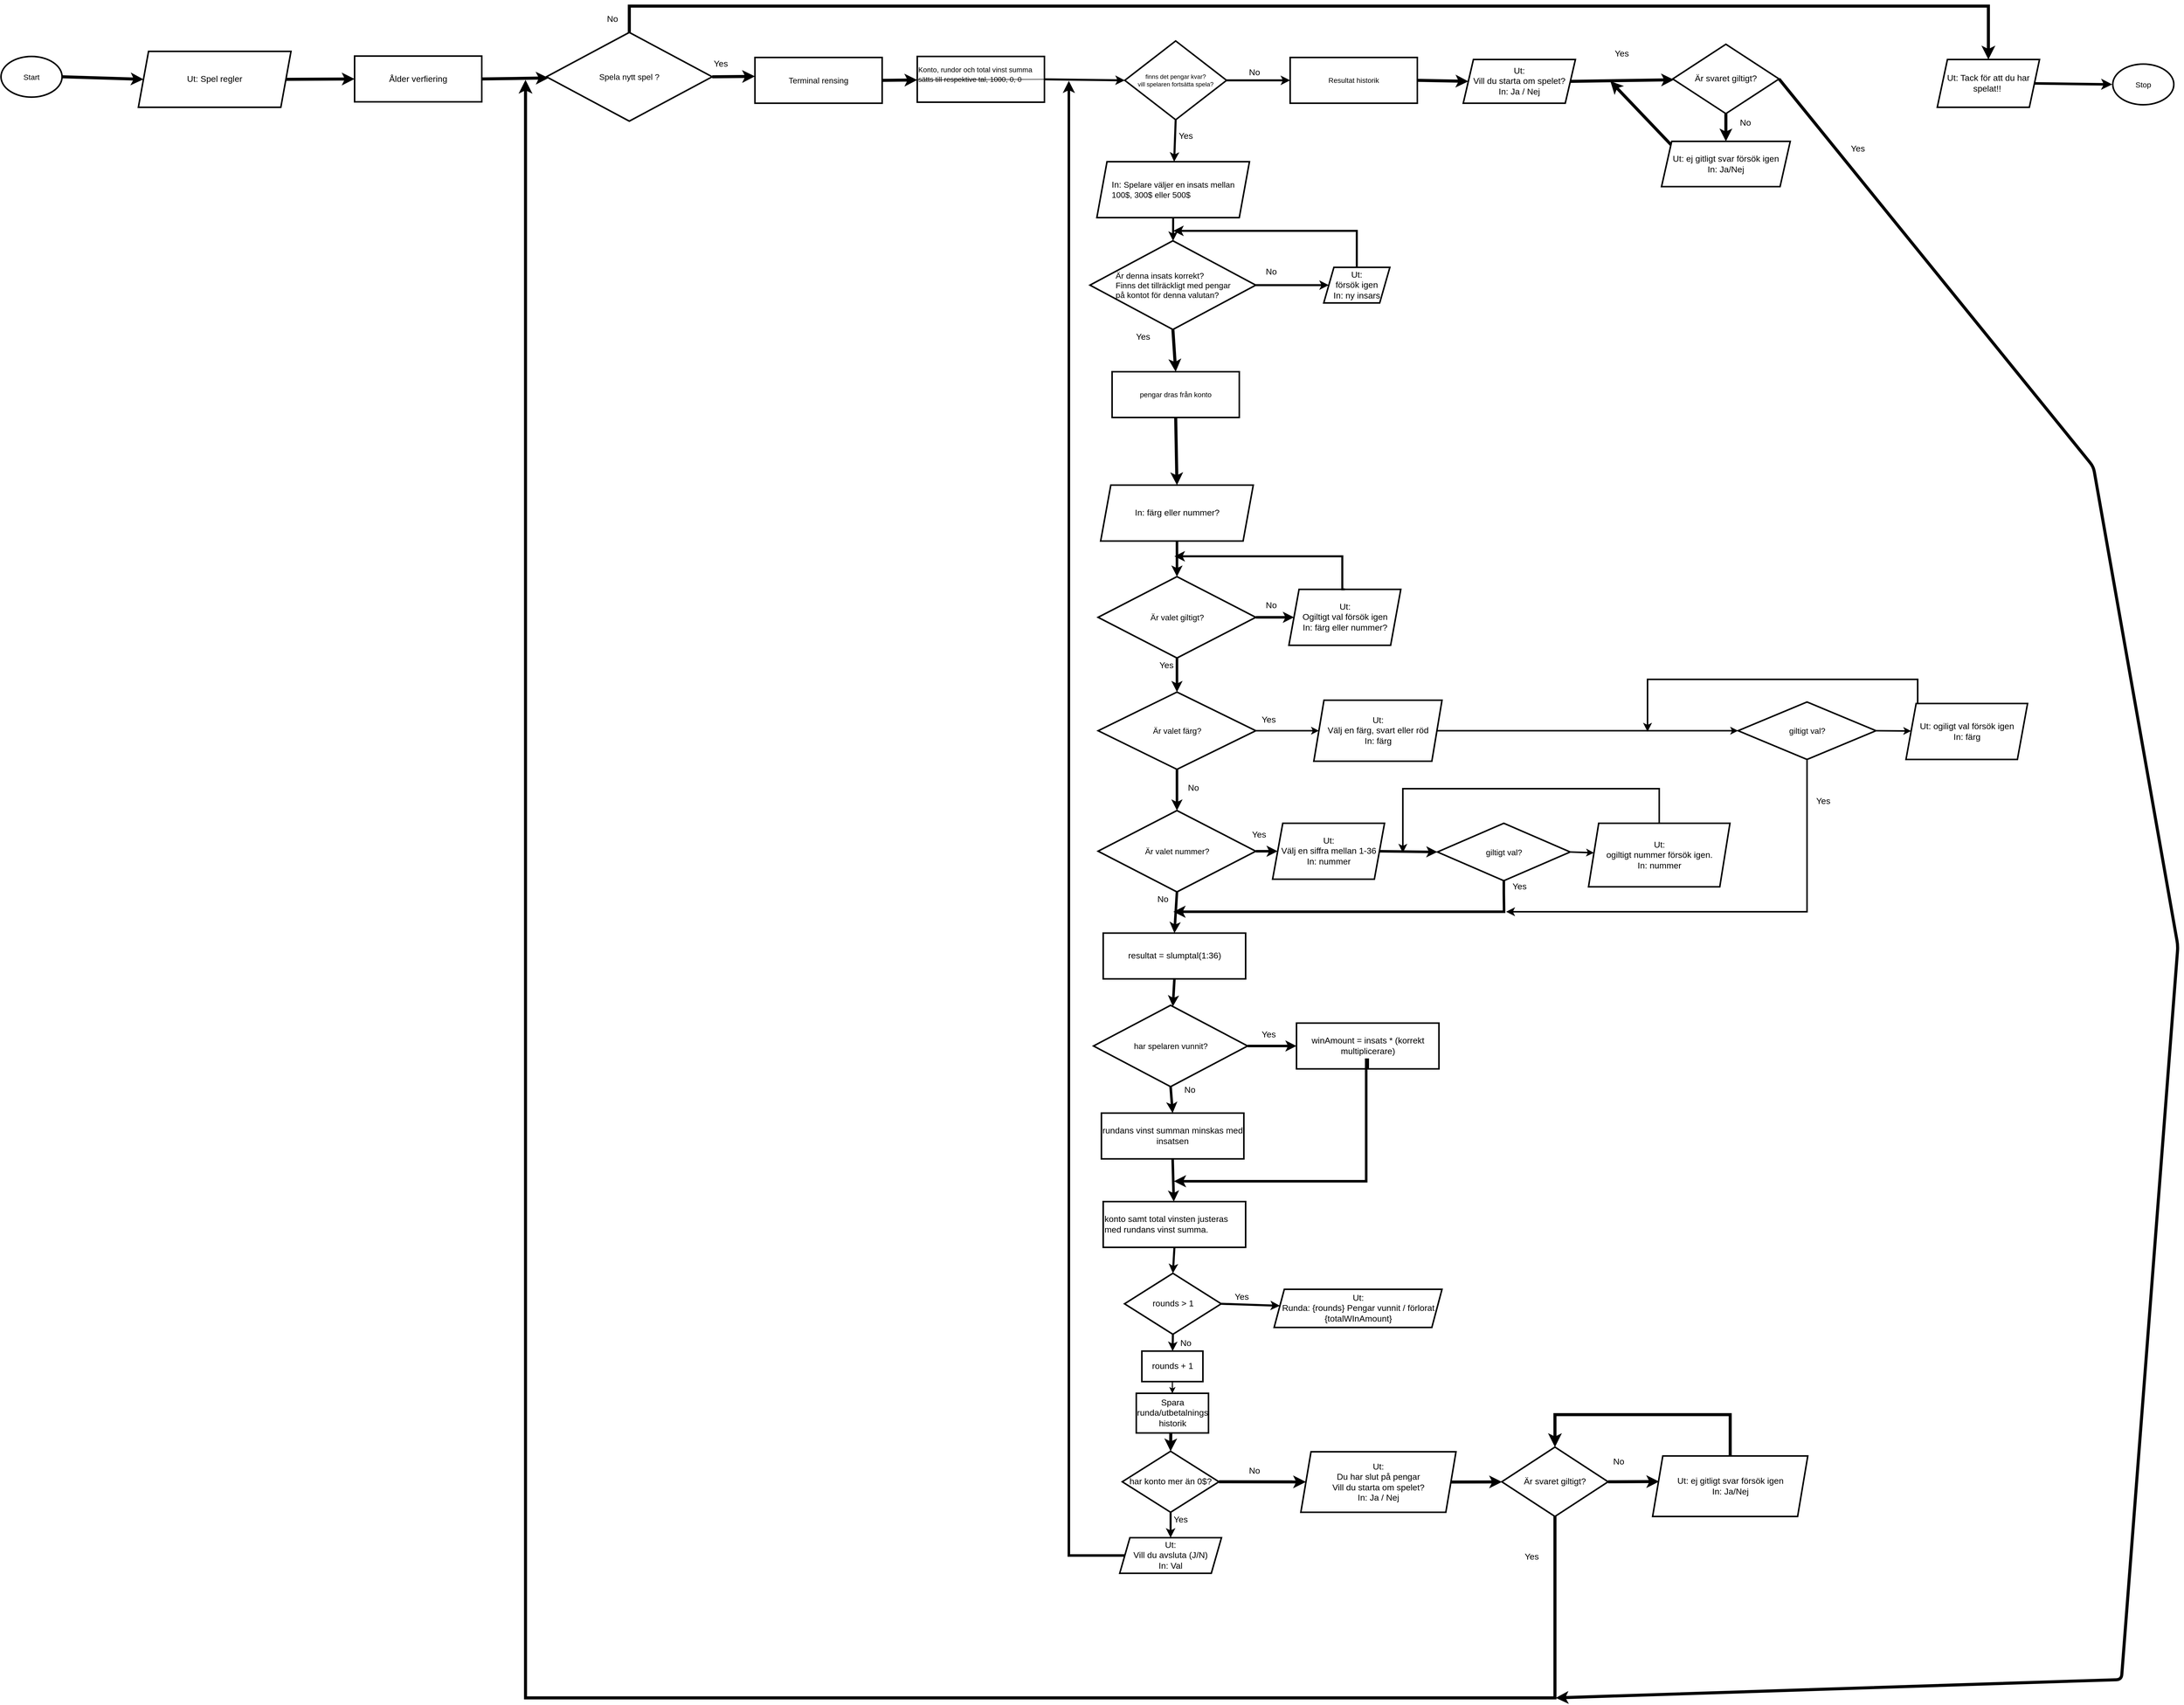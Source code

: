 <mxfile>
    <diagram id="0TJxwQ1qbD_ot1Af2cOu" name="Page-1">
        <mxGraphModel dx="3163" dy="1974" grid="0" gridSize="10" guides="1" tooltips="1" connect="1" arrows="1" fold="1" page="0" pageScale="1" pageWidth="1200" pageHeight="1600" background="#ffffff" math="0" shadow="0">
            <root>
                <mxCell id="0"/>
                <mxCell id="1" parent="0"/>
                <mxCell id="5" style="edgeStyle=none;html=1;exitX=1;exitY=0.5;exitDx=0;exitDy=0;fontFamily=Helvetica;fontSize=15;fontColor=#000000;startArrow=none;shadow=0;" parent="1" source="202" edge="1">
                    <mxGeometry relative="1" as="geometry">
                        <mxPoint x="160" y="80" as="targetPoint"/>
                    </mxGeometry>
                </mxCell>
                <mxCell id="197" style="edgeStyle=none;html=1;exitX=1;exitY=0.5;exitDx=0;exitDy=0;entryX=0;entryY=0.5;entryDx=0;entryDy=0;strokeWidth=6;strokeColor=#000000;" edge="1" parent="1" source="2" target="196">
                    <mxGeometry relative="1" as="geometry"/>
                </mxCell>
                <mxCell id="2" value="&lt;font style=&quot;font-size: 15px;&quot; color=&quot;#000000&quot;&gt;Start&lt;/font&gt;" style="ellipse;whiteSpace=wrap;html=1;strokeColor=#000000;fillColor=#FFFFFF;strokeWidth=3;perimeterSpacing=1;shadow=0;movable=1;resizable=1;rotatable=1;deletable=1;editable=1;connectable=1;" parent="1" vertex="1">
                    <mxGeometry x="-1429" y="33" width="120" height="80" as="geometry"/>
                </mxCell>
                <mxCell id="11" style="edgeStyle=none;html=1;exitX=1;exitY=0.5;exitDx=0;exitDy=0;entryX=0;entryY=0.5;entryDx=0;entryDy=0;strokeColor=#000000;strokeWidth=4;fontFamily=Helvetica;fontSize=12;fontColor=#000000;shadow=0;" parent="1" source="4" target="10" edge="1">
                    <mxGeometry relative="1" as="geometry"/>
                </mxCell>
                <mxCell id="12" style="edgeStyle=none;html=1;exitX=1;exitY=0.5;exitDx=0;exitDy=0;entryX=0;entryY=0.5;entryDx=0;entryDy=0;strokeColor=#000000;strokeWidth=4;fontFamily=Helvetica;fontSize=12;fontColor=#000000;shadow=0;" parent="1" source="10" target="135" edge="1">
                    <mxGeometry relative="1" as="geometry">
                        <mxPoint x="1267" y="83" as="targetPoint"/>
                    </mxGeometry>
                </mxCell>
                <mxCell id="46" style="edgeStyle=none;html=1;exitX=0.5;exitY=1;exitDx=0;exitDy=0;strokeColor=#000000;strokeWidth=4;fontFamily=Helvetica;fontSize=16;fontColor=#000000;shadow=0;" parent="1" source="10" target="42" edge="1">
                    <mxGeometry relative="1" as="geometry"/>
                </mxCell>
                <mxCell id="10" value="finns det pengar kvar?&lt;br&gt;vill spelaren fortsätta spela?" style="rhombus;whiteSpace=wrap;html=1;shadow=0;labelBackgroundColor=none;strokeColor=#000000;strokeWidth=3;fontFamily=Helvetica;fontSize=12;fontColor=#000000;fillColor=#FFFFFF;" parent="1" vertex="1">
                    <mxGeometry x="780" y="2.5" width="200" height="155" as="geometry"/>
                </mxCell>
                <mxCell id="13" value="&lt;font style=&quot;font-size: 17px;&quot;&gt;No&lt;/font&gt;" style="text;html=1;strokeColor=none;fillColor=none;align=center;verticalAlign=middle;whiteSpace=wrap;rounded=0;shadow=0;labelBackgroundColor=none;strokeWidth=3;fontFamily=Helvetica;fontSize=12;fontColor=#000000;" parent="1" vertex="1">
                    <mxGeometry x="1005" y="50" width="60" height="30" as="geometry"/>
                </mxCell>
                <mxCell id="19" value="Ut:&lt;br&gt;Vill du avsluta (J/N)&lt;br&gt;In: Val" style="shape=parallelogram;perimeter=parallelogramPerimeter;whiteSpace=wrap;html=1;fixedSize=1;shadow=0;labelBackgroundColor=none;strokeColor=#000000;strokeWidth=3;fontFamily=Helvetica;fontSize=17;fontColor=#000000;fillColor=#FFFFFF;" parent="1" vertex="1">
                    <mxGeometry x="770" y="2946" width="200" height="70" as="geometry"/>
                </mxCell>
                <mxCell id="22" style="edgeStyle=none;html=1;exitX=0.5;exitY=1;exitDx=0;exitDy=0;strokeColor=#000000;strokeWidth=4;fontFamily=Helvetica;fontSize=17;fontColor=#000000;shadow=0;" parent="1" source="21" target="19" edge="1">
                    <mxGeometry relative="1" as="geometry"/>
                </mxCell>
                <mxCell id="150" style="edgeStyle=none;html=1;exitX=1;exitY=0.5;exitDx=0;exitDy=0;strokeColor=#000000;strokeWidth=6;" parent="1" source="21" target="23" edge="1">
                    <mxGeometry relative="1" as="geometry"/>
                </mxCell>
                <mxCell id="21" value="har konto mer än 0$?" style="rhombus;whiteSpace=wrap;html=1;shadow=0;labelBackgroundColor=none;strokeColor=#000000;strokeWidth=3;fontFamily=Helvetica;fontSize=17;fontColor=#000000;fillColor=#FFFFFF;" parent="1" vertex="1">
                    <mxGeometry x="775" y="2776" width="190" height="120" as="geometry"/>
                </mxCell>
                <mxCell id="154" style="edgeStyle=none;html=1;exitX=1;exitY=0.5;exitDx=0;exitDy=0;strokeColor=#000000;strokeWidth=6;" parent="1" source="23" target="151" edge="1">
                    <mxGeometry relative="1" as="geometry"/>
                </mxCell>
                <mxCell id="23" value="Ut:&lt;br&gt;Du har slut på pengar&lt;br&gt;Vill du starta om spelet?&lt;br&gt;In: Ja / Nej" style="shape=parallelogram;perimeter=parallelogramPerimeter;whiteSpace=wrap;html=1;fixedSize=1;shadow=0;labelBackgroundColor=none;strokeColor=#000000;strokeWidth=3;fontFamily=Helvetica;fontSize=17;fontColor=#000000;fillColor=#FFFFFF;" parent="1" vertex="1">
                    <mxGeometry x="1126" y="2777" width="305" height="119" as="geometry"/>
                </mxCell>
                <mxCell id="26" value="&lt;span style=&quot;font-size: 17px;&quot;&gt;Yes&lt;/span&gt;" style="text;html=1;strokeColor=none;fillColor=none;align=center;verticalAlign=middle;whiteSpace=wrap;rounded=0;shadow=0;labelBackgroundColor=none;strokeWidth=3;fontFamily=Helvetica;fontSize=12;fontColor=#000000;" parent="1" vertex="1">
                    <mxGeometry x="860" y="2896" width="60" height="30" as="geometry"/>
                </mxCell>
                <mxCell id="33" style="edgeStyle=none;html=1;exitX=1;exitY=0.5;exitDx=0;exitDy=0;strokeColor=#000000;strokeWidth=4;fontFamily=Helvetica;fontSize=17;fontColor=#000000;shadow=0;" parent="1" source="28" target="32" edge="1">
                    <mxGeometry relative="1" as="geometry"/>
                </mxCell>
                <mxCell id="37" style="edgeStyle=none;html=1;exitX=0.5;exitY=1;exitDx=0;exitDy=0;strokeColor=#000000;strokeWidth=4;fontFamily=Helvetica;fontSize=17;fontColor=#000000;shadow=0;" parent="1" source="28" target="36" edge="1">
                    <mxGeometry relative="1" as="geometry"/>
                </mxCell>
                <mxCell id="28" value="rounds &amp;gt; 1" style="rhombus;whiteSpace=wrap;html=1;shadow=0;labelBackgroundColor=none;strokeColor=#000000;strokeWidth=3;fontFamily=Helvetica;fontSize=17;fontColor=#000000;fillColor=#FFFFFF;" parent="1" vertex="1">
                    <mxGeometry x="779.5" y="2426" width="190" height="120" as="geometry"/>
                </mxCell>
                <mxCell id="31" value="&lt;span style=&quot;font-size: 17px;&quot;&gt;No&lt;/span&gt;" style="text;html=1;strokeColor=none;fillColor=none;align=center;verticalAlign=middle;whiteSpace=wrap;rounded=0;shadow=0;labelBackgroundColor=none;strokeWidth=3;fontFamily=Helvetica;fontSize=12;fontColor=#000000;" parent="1" vertex="1">
                    <mxGeometry x="870" y="2549" width="60" height="30" as="geometry"/>
                </mxCell>
                <mxCell id="32" value="Ut:&lt;br&gt;Runda: {rounds} Pengar vunnit / förlorat {totalWInAmount}" style="shape=parallelogram;perimeter=parallelogramPerimeter;whiteSpace=wrap;html=1;fixedSize=1;shadow=0;labelBackgroundColor=none;strokeColor=#000000;strokeWidth=3;fontFamily=Helvetica;fontSize=17;fontColor=#000000;fillColor=#FFFFFF;" parent="1" vertex="1">
                    <mxGeometry x="1073.5" y="2457.5" width="330" height="75" as="geometry"/>
                </mxCell>
                <mxCell id="34" value="&lt;span style=&quot;font-size: 17px;&quot;&gt;Yes&lt;/span&gt;" style="text;html=1;strokeColor=none;fillColor=none;align=center;verticalAlign=middle;whiteSpace=wrap;rounded=0;shadow=0;labelBackgroundColor=none;strokeWidth=3;fontFamily=Helvetica;fontSize=12;fontColor=#000000;" parent="1" vertex="1">
                    <mxGeometry x="980" y="2457.5" width="60" height="30" as="geometry"/>
                </mxCell>
                <mxCell id="183" style="edgeStyle=none;html=1;exitX=0.5;exitY=1;exitDx=0;exitDy=0;entryX=0.5;entryY=0;entryDx=0;entryDy=0;strokeColor=#000000;" parent="1" source="36" target="180" edge="1">
                    <mxGeometry relative="1" as="geometry"/>
                </mxCell>
                <mxCell id="185" value="" style="edgeStyle=none;html=1;strokeColor=#000000;strokeWidth=2;" parent="1" source="36" target="180" edge="1">
                    <mxGeometry relative="1" as="geometry"/>
                </mxCell>
                <mxCell id="36" value="rounds + 1" style="rounded=0;whiteSpace=wrap;html=1;shadow=0;labelBackgroundColor=none;strokeColor=#000000;strokeWidth=3;fontFamily=Helvetica;fontSize=17;fontColor=#000000;fillColor=#FFFFFF;" parent="1" vertex="1">
                    <mxGeometry x="813.5" y="2579" width="120" height="60" as="geometry"/>
                </mxCell>
                <mxCell id="40" style="edgeStyle=none;html=1;exitX=0.5;exitY=1;exitDx=0;exitDy=0;entryX=0.5;entryY=0;entryDx=0;entryDy=0;strokeColor=#000000;strokeWidth=4;fontFamily=Helvetica;fontSize=17;fontColor=#000000;shadow=0;" parent="1" source="39" target="28" edge="1">
                    <mxGeometry relative="1" as="geometry"/>
                </mxCell>
                <mxCell id="39" value="konto samt total vinsten justeras med rundans vinst summa." style="rounded=0;whiteSpace=wrap;html=1;shadow=0;labelBackgroundColor=none;strokeColor=#000000;strokeWidth=3;fontFamily=Helvetica;fontSize=17;fontColor=#000000;fillColor=#FFFFFF;align=left;" parent="1" vertex="1">
                    <mxGeometry x="737.5" y="2285" width="280" height="90" as="geometry"/>
                </mxCell>
                <mxCell id="44" style="edgeStyle=none;html=1;exitX=0.5;exitY=1;exitDx=0;exitDy=0;strokeColor=#000000;strokeWidth=4;fontFamily=Helvetica;fontSize=16;fontColor=#000000;shadow=0;" parent="1" source="42" target="43" edge="1">
                    <mxGeometry relative="1" as="geometry"/>
                </mxCell>
                <mxCell id="42" value="In:&amp;nbsp;&lt;span style=&quot;font-size: 16px; text-align: justify; background-color: initial;&quot;&gt;Spelare väljer en insats mellan&lt;/span&gt;&lt;div style=&quot;text-align: justify; line-height: 19px; font-size: 16px;&quot;&gt;100$, 300$ eller 500$&lt;/div&gt;" style="shape=parallelogram;perimeter=parallelogramPerimeter;whiteSpace=wrap;html=1;fixedSize=1;shadow=0;labelBackgroundColor=none;strokeColor=#000000;strokeWidth=3;fontFamily=Helvetica;fontSize=17;fontColor=#000000;fillColor=#FFFFFF;" parent="1" vertex="1">
                    <mxGeometry x="725" y="240" width="300" height="110" as="geometry"/>
                </mxCell>
                <mxCell id="48" style="edgeStyle=none;html=1;exitX=1;exitY=0.5;exitDx=0;exitDy=0;strokeColor=#000000;strokeWidth=4;fontFamily=Helvetica;fontSize=16;fontColor=#000000;shadow=0;" parent="1" source="43" target="49" edge="1">
                    <mxGeometry relative="1" as="geometry">
                        <mxPoint x="1145" y="487.5" as="targetPoint"/>
                    </mxGeometry>
                </mxCell>
                <mxCell id="144" style="edgeStyle=none;html=1;exitX=0.5;exitY=1;exitDx=0;exitDy=0;entryX=0.5;entryY=0;entryDx=0;entryDy=0;strokeColor=#000000;strokeWidth=6;" parent="1" source="43" target="142" edge="1">
                    <mxGeometry relative="1" as="geometry"/>
                </mxCell>
                <mxCell id="43" value="&lt;div style=&quot;text-align: justify; line-height: 19px; font-size: 16px;&quot;&gt;&lt;span style=&quot;background-color: initial;&quot;&gt;Är denna insats korrekt?&lt;/span&gt;&lt;br&gt;&lt;/div&gt;&lt;div style=&quot;text-align: justify; line-height: 19px; font-size: 16px;&quot;&gt;&lt;span style=&quot;background-color: initial;&quot;&gt;Finns det tillräckligt med pengar&lt;br&gt;på kontot för denna valutan?&lt;/span&gt;&lt;/div&gt;" style="rhombus;whiteSpace=wrap;html=1;shadow=0;labelBackgroundColor=none;strokeColor=#000000;strokeWidth=3;fontFamily=Helvetica;fontSize=17;fontColor=#000000;fillColor=#FFFFFF;align=center;" parent="1" vertex="1">
                    <mxGeometry x="711.5" y="395.5" width="326" height="174.5" as="geometry"/>
                </mxCell>
                <mxCell id="49" value="Ut:&lt;br&gt;försök igen&lt;br&gt;In: ny insars" style="shape=parallelogram;perimeter=parallelogramPerimeter;whiteSpace=wrap;html=1;fixedSize=1;shadow=0;labelBackgroundColor=none;strokeColor=#000000;strokeWidth=3;fontFamily=Helvetica;fontSize=17;fontColor=#000000;fillColor=#FFFFFF;" parent="1" vertex="1">
                    <mxGeometry x="1171" y="447.75" width="130" height="70" as="geometry"/>
                </mxCell>
                <mxCell id="54" value="" style="edgeStyle=elbowEdgeStyle;elbow=horizontal;endArrow=classic;html=1;curved=0;rounded=0;endSize=8;startSize=8;strokeColor=#000000;strokeWidth=4;fontFamily=Helvetica;fontSize=16;fontColor=#000000;exitX=0.5;exitY=0;exitDx=0;exitDy=0;shadow=0;" parent="1" source="49" edge="1">
                    <mxGeometry width="50" height="50" relative="1" as="geometry">
                        <mxPoint x="1475" y="457.5" as="sourcePoint"/>
                        <mxPoint x="875" y="376" as="targetPoint"/>
                        <Array as="points">
                            <mxPoint x="1236" y="402"/>
                        </Array>
                    </mxGeometry>
                </mxCell>
                <mxCell id="64" style="edgeStyle=none;html=1;exitX=1;exitY=0.5;exitDx=0;exitDy=0;strokeColor=#000000;strokeWidth=5;shadow=0;" parent="1" source="59" target="63" edge="1">
                    <mxGeometry relative="1" as="geometry"/>
                </mxCell>
                <mxCell id="73" style="edgeStyle=none;html=1;exitX=0.5;exitY=1;exitDx=0;exitDy=0;entryX=0.5;entryY=0;entryDx=0;entryDy=0;strokeColor=#000000;strokeWidth=5;shadow=0;" parent="1" source="59" target="76" edge="1">
                    <mxGeometry relative="1" as="geometry">
                        <mxPoint x="880.5" y="1289" as="targetPoint"/>
                    </mxGeometry>
                </mxCell>
                <mxCell id="59" value="&lt;div style=&quot;text-align: justify; line-height: 19px; font-size: 16px;&quot;&gt;Är valet giltigt?&lt;/div&gt;" style="rhombus;whiteSpace=wrap;html=1;shadow=0;labelBackgroundColor=none;strokeColor=#000000;strokeWidth=3;fontFamily=Helvetica;fontSize=17;fontColor=#000000;fillColor=#FFFFFF;align=center;" parent="1" vertex="1">
                    <mxGeometry x="727.5" y="1056" width="310" height="160" as="geometry"/>
                </mxCell>
                <mxCell id="61" style="edgeStyle=none;html=1;exitX=0.5;exitY=1;exitDx=0;exitDy=0;strokeColor=#000000;strokeWidth=5;shadow=0;" parent="1" source="60" target="59" edge="1">
                    <mxGeometry relative="1" as="geometry"/>
                </mxCell>
                <mxCell id="60" value="In: färg eller nummer?" style="shape=parallelogram;perimeter=parallelogramPerimeter;whiteSpace=wrap;html=1;fixedSize=1;shadow=0;labelBackgroundColor=none;strokeColor=#000000;strokeWidth=3;fontFamily=Helvetica;fontSize=17;fontColor=#000000;fillColor=#FFFFFF;" parent="1" vertex="1">
                    <mxGeometry x="732.5" y="876" width="300" height="110" as="geometry"/>
                </mxCell>
                <mxCell id="63" value="Ut:&lt;br&gt;Ogiltigt val försök igen&lt;br&gt;In: färg eller nummer?" style="shape=parallelogram;perimeter=parallelogramPerimeter;whiteSpace=wrap;html=1;fixedSize=1;shadow=0;labelBackgroundColor=none;strokeColor=#000000;strokeWidth=3;fontFamily=Helvetica;fontSize=17;fontColor=#000000;fillColor=#FFFFFF;" parent="1" vertex="1">
                    <mxGeometry x="1102.5" y="1081" width="220" height="110" as="geometry"/>
                </mxCell>
                <mxCell id="65" value="" style="edgeStyle=elbowEdgeStyle;elbow=horizontal;endArrow=classic;html=1;curved=0;rounded=0;endSize=8;startSize=8;strokeColor=#000000;strokeWidth=4;fontFamily=Helvetica;fontSize=16;fontColor=#000000;exitX=0.5;exitY=0;exitDx=0;exitDy=0;shadow=0;" parent="1" source="63" edge="1">
                    <mxGeometry width="50" height="50" relative="1" as="geometry">
                        <mxPoint x="1352.5" y="1063.5" as="sourcePoint"/>
                        <mxPoint x="877.5" y="1016" as="targetPoint"/>
                        <Array as="points">
                            <mxPoint x="1207.5" y="1033.5"/>
                        </Array>
                    </mxGeometry>
                </mxCell>
                <mxCell id="67" value="" style="edgeStyle=segmentEdgeStyle;endArrow=classic;html=1;curved=0;rounded=0;endSize=8;startSize=8;strokeColor=#000000;strokeWidth=5;exitX=0;exitY=0.5;exitDx=0;exitDy=0;shadow=0;" parent="1" source="19" edge="1">
                    <mxGeometry width="50" height="50" relative="1" as="geometry">
                        <mxPoint x="580" y="1400" as="sourcePoint"/>
                        <mxPoint x="670" y="81" as="targetPoint"/>
                    </mxGeometry>
                </mxCell>
                <mxCell id="4" value="&lt;div style=&quot;font-size: 14px; line-height: 19px;&quot;&gt;&lt;div style=&quot;&quot;&gt;&lt;div&gt;&lt;span style=&quot;background-color: initial;&quot;&gt;Konto, rundor och total vinst summa sätts till respektive tal, 1000, 0, 0&amp;nbsp;&lt;/span&gt;&lt;br&gt;&lt;/div&gt;&lt;div&gt;&lt;br&gt;&lt;/div&gt;&lt;/div&gt;&lt;/div&gt;" style="rounded=0;whiteSpace=wrap;html=1;shadow=0;labelBackgroundColor=none;strokeColor=#000000;strokeWidth=3;fontSize=15;fontColor=#000000;fillColor=#FFFFFF;align=left;movable=1;resizable=1;rotatable=1;deletable=1;editable=1;connectable=1;" parent="1" vertex="1">
                    <mxGeometry x="372" y="33" width="250" height="90" as="geometry"/>
                </mxCell>
                <mxCell id="85" style="edgeStyle=none;html=1;exitX=0.5;exitY=1;exitDx=0;exitDy=0;strokeColor=#000000;strokeWidth=5;shadow=0;" parent="1" source="76" target="77" edge="1">
                    <mxGeometry relative="1" as="geometry"/>
                </mxCell>
                <mxCell id="114" style="edgeStyle=none;html=1;exitX=1;exitY=0.5;exitDx=0;exitDy=0;entryX=0;entryY=0.5;entryDx=0;entryDy=0;strokeColor=#000000;strokeWidth=3;fontSize=9;shadow=0;" parent="1" source="76" target="112" edge="1">
                    <mxGeometry relative="1" as="geometry"/>
                </mxCell>
                <mxCell id="76" value="&lt;div style=&quot;text-align: justify; line-height: 19px; font-size: 16px;&quot;&gt;Är valet färg?&lt;/div&gt;" style="rhombus;whiteSpace=wrap;html=1;shadow=0;labelBackgroundColor=none;strokeColor=#000000;strokeWidth=3;fontFamily=Helvetica;fontSize=17;fontColor=#000000;fillColor=#FFFFFF;align=center;" parent="1" vertex="1">
                    <mxGeometry x="727.5" y="1283" width="310" height="152" as="geometry"/>
                </mxCell>
                <mxCell id="86" style="edgeStyle=none;html=1;exitX=0.5;exitY=1;exitDx=0;exitDy=0;entryX=0.5;entryY=0;entryDx=0;entryDy=0;strokeColor=#000000;strokeWidth=5;shadow=0;" parent="1" source="77" target="81" edge="1">
                    <mxGeometry relative="1" as="geometry"/>
                </mxCell>
                <mxCell id="99" style="edgeStyle=none;html=1;exitX=1;exitY=0.5;exitDx=0;exitDy=0;entryX=0;entryY=0.5;entryDx=0;entryDy=0;strokeColor=#000000;strokeWidth=5;shadow=0;" parent="1" source="77" target="79" edge="1">
                    <mxGeometry relative="1" as="geometry"/>
                </mxCell>
                <mxCell id="77" value="&lt;div style=&quot;text-align: justify; line-height: 19px; font-size: 16px;&quot;&gt;Är valet nummer?&lt;/div&gt;" style="rhombus;whiteSpace=wrap;html=1;shadow=0;labelBackgroundColor=none;strokeColor=#000000;strokeWidth=3;fontFamily=Helvetica;fontSize=17;fontColor=#000000;fillColor=#FFFFFF;align=center;" parent="1" vertex="1">
                    <mxGeometry x="727.5" y="1516" width="310" height="160" as="geometry"/>
                </mxCell>
                <mxCell id="78" value="Ut: ogiligt val försök igen&lt;br&gt;In: färg" style="shape=parallelogram;perimeter=parallelogramPerimeter;whiteSpace=wrap;html=1;fixedSize=1;shadow=0;labelBackgroundColor=none;strokeColor=#000000;strokeWidth=3;fontFamily=Helvetica;fontSize=17;fontColor=#000000;fillColor=#FFFFFF;" parent="1" vertex="1">
                    <mxGeometry x="2315.5" y="1305.5" width="239" height="110" as="geometry"/>
                </mxCell>
                <mxCell id="103" style="edgeStyle=none;html=1;exitX=1;exitY=0.5;exitDx=0;exitDy=0;entryX=0;entryY=0.5;entryDx=0;entryDy=0;strokeColor=#000000;strokeWidth=5;shadow=0;" parent="1" source="79" target="100" edge="1">
                    <mxGeometry relative="1" as="geometry"/>
                </mxCell>
                <mxCell id="79" value="Ut:&lt;br&gt;Välj en siffra mellan 1-36&lt;br&gt;In: nummer" style="shape=parallelogram;perimeter=parallelogramPerimeter;whiteSpace=wrap;html=1;fixedSize=1;shadow=0;labelBackgroundColor=none;strokeColor=#000000;strokeWidth=3;fontFamily=Helvetica;fontSize=17;fontColor=#000000;fillColor=#FFFFFF;" parent="1" vertex="1">
                    <mxGeometry x="1070.5" y="1541" width="220" height="110" as="geometry"/>
                </mxCell>
                <mxCell id="91" style="edgeStyle=none;html=1;exitX=0.5;exitY=1;exitDx=0;exitDy=0;entryX=0.5;entryY=0;entryDx=0;entryDy=0;strokeColor=#000000;strokeWidth=5;shadow=0;" parent="1" source="80" target="88" edge="1">
                    <mxGeometry relative="1" as="geometry"/>
                </mxCell>
                <mxCell id="95" style="edgeStyle=none;html=1;exitX=1;exitY=0.5;exitDx=0;exitDy=0;entryX=0;entryY=0.5;entryDx=0;entryDy=0;strokeColor=#000000;strokeWidth=5;shadow=0;" parent="1" source="80" target="83" edge="1">
                    <mxGeometry relative="1" as="geometry"/>
                </mxCell>
                <mxCell id="80" value="&lt;div style=&quot;text-align: justify; line-height: 19px; font-size: 16px;&quot;&gt;har spelaren vunnit?&lt;/div&gt;" style="rhombus;whiteSpace=wrap;html=1;shadow=0;labelBackgroundColor=none;strokeColor=#000000;strokeWidth=3;fontFamily=Helvetica;fontSize=17;fontColor=#000000;fillColor=#FFFFFF;align=center;" parent="1" vertex="1">
                    <mxGeometry x="718.5" y="1899" width="303" height="160" as="geometry"/>
                </mxCell>
                <mxCell id="87" style="edgeStyle=none;html=1;exitX=0.5;exitY=1;exitDx=0;exitDy=0;strokeColor=#000000;strokeWidth=5;shadow=0;" parent="1" source="81" target="80" edge="1">
                    <mxGeometry relative="1" as="geometry"/>
                </mxCell>
                <mxCell id="81" value="resultat = slumptal(1:36)" style="rounded=0;whiteSpace=wrap;html=1;shadow=0;labelBackgroundColor=none;strokeColor=#000000;strokeWidth=3;fontFamily=Helvetica;fontSize=17;fontColor=#000000;fillColor=#FFFFFF;align=center;" parent="1" vertex="1">
                    <mxGeometry x="737.5" y="1757" width="280" height="90" as="geometry"/>
                </mxCell>
                <mxCell id="83" value="winAmount = insats * (korrekt multiplicerare)" style="rounded=0;whiteSpace=wrap;html=1;shadow=0;labelBackgroundColor=none;strokeColor=#000000;strokeWidth=3;fontFamily=Helvetica;fontSize=17;fontColor=#000000;fillColor=#FFFFFF;align=center;" parent="1" vertex="1">
                    <mxGeometry x="1117.5" y="1934" width="280" height="90" as="geometry"/>
                </mxCell>
                <mxCell id="89" style="edgeStyle=none;html=1;exitX=0.5;exitY=1;exitDx=0;exitDy=0;strokeColor=#000000;strokeWidth=5;shadow=0;" parent="1" source="88" target="39" edge="1">
                    <mxGeometry relative="1" as="geometry"/>
                </mxCell>
                <mxCell id="88" value="rundans vinst summan minskas med insatsen" style="rounded=0;whiteSpace=wrap;html=1;shadow=0;labelBackgroundColor=none;strokeColor=#000000;strokeWidth=3;fontFamily=Helvetica;fontSize=17;fontColor=#000000;fillColor=#FFFFFF;align=center;" parent="1" vertex="1">
                    <mxGeometry x="734" y="2111" width="280" height="90" as="geometry"/>
                </mxCell>
                <mxCell id="94" value="&lt;span style=&quot;font-size: 17px;&quot;&gt;No&lt;/span&gt;" style="text;html=1;strokeColor=none;fillColor=none;align=center;verticalAlign=middle;whiteSpace=wrap;rounded=0;shadow=0;labelBackgroundColor=none;strokeWidth=3;fontFamily=Helvetica;fontSize=12;fontColor=#000000;" parent="1" vertex="1">
                    <mxGeometry x="877.5" y="2051" width="60" height="30" as="geometry"/>
                </mxCell>
                <mxCell id="96" value="&lt;span style=&quot;font-size: 17px;&quot;&gt;Yes&lt;/span&gt;" style="text;html=1;strokeColor=none;fillColor=none;align=center;verticalAlign=middle;whiteSpace=wrap;rounded=0;shadow=0;labelBackgroundColor=none;strokeWidth=3;fontFamily=Helvetica;fontSize=12;fontColor=#000000;" parent="1" vertex="1">
                    <mxGeometry x="1032.5" y="1942" width="60" height="30" as="geometry"/>
                </mxCell>
                <mxCell id="98" value="" style="edgeStyle=segmentEdgeStyle;endArrow=classic;html=1;curved=0;rounded=0;endSize=8;startSize=8;strokeColor=#000000;strokeWidth=5;exitX=0.5;exitY=1;exitDx=0;exitDy=0;shadow=0;" parent="1" source="83" edge="1">
                    <mxGeometry width="50" height="50" relative="1" as="geometry">
                        <mxPoint x="1175.5" y="2187" as="sourcePoint"/>
                        <mxPoint x="876.5" y="2245" as="targetPoint"/>
                        <Array as="points">
                            <mxPoint x="1254.5" y="2006"/>
                            <mxPoint x="1254.5" y="2245"/>
                        </Array>
                    </mxGeometry>
                </mxCell>
                <mxCell id="110" style="edgeStyle=none;html=1;exitX=1;exitY=0.5;exitDx=0;exitDy=0;strokeColor=#000000;strokeWidth=3;fontSize=9;shadow=0;" parent="1" source="100" target="101" edge="1">
                    <mxGeometry relative="1" as="geometry"/>
                </mxCell>
                <mxCell id="100" value="&lt;div style=&quot;text-align: justify; line-height: 19px; font-size: 16px;&quot;&gt;giltigt val?&lt;/div&gt;" style="rhombus;whiteSpace=wrap;html=1;shadow=0;labelBackgroundColor=none;strokeColor=#000000;strokeWidth=3;fontFamily=Helvetica;fontSize=17;fontColor=#000000;fillColor=#FFFFFF;align=center;" parent="1" vertex="1">
                    <mxGeometry x="1394.5" y="1541" width="261" height="113" as="geometry"/>
                </mxCell>
                <mxCell id="101" value="Ut:&lt;br&gt;ogiltigt nummer försök igen.&lt;br&gt;In: nummer" style="shape=parallelogram;perimeter=parallelogramPerimeter;whiteSpace=wrap;html=1;fixedSize=1;shadow=0;labelBackgroundColor=none;strokeColor=#000000;strokeWidth=3;fontFamily=Helvetica;fontSize=17;fontColor=#000000;fillColor=#FFFFFF;" parent="1" vertex="1">
                    <mxGeometry x="1691.5" y="1541" width="278" height="125" as="geometry"/>
                </mxCell>
                <mxCell id="106" value="" style="edgeStyle=segmentEdgeStyle;endArrow=classic;html=1;curved=0;rounded=0;endSize=8;startSize=8;strokeColor=#000000;strokeWidth=5;exitX=0.5;exitY=1;exitDx=0;exitDy=0;shadow=0;" parent="1" source="100" edge="1">
                    <mxGeometry width="50" height="50" relative="1" as="geometry">
                        <mxPoint x="1344.5" y="1776" as="sourcePoint"/>
                        <mxPoint x="875.5" y="1715" as="targetPoint"/>
                        <Array as="points">
                            <mxPoint x="1525.5" y="1678"/>
                            <mxPoint x="1525.5" y="1715"/>
                        </Array>
                    </mxGeometry>
                </mxCell>
                <mxCell id="107" value="" style="edgeStyle=segmentEdgeStyle;endArrow=classic;html=1;curved=0;rounded=0;endSize=8;startSize=8;strokeColor=#000000;strokeWidth=3;exitX=0.5;exitY=0;exitDx=0;exitDy=0;shadow=0;" parent="1" source="101" edge="1">
                    <mxGeometry width="50" height="50" relative="1" as="geometry">
                        <mxPoint x="1650.5" y="1508" as="sourcePoint"/>
                        <mxPoint x="1326.5" y="1599" as="targetPoint"/>
                        <Array as="points">
                            <mxPoint x="1830.5" y="1473"/>
                        </Array>
                    </mxGeometry>
                </mxCell>
                <mxCell id="115" style="edgeStyle=none;html=1;exitX=1;exitY=0.5;exitDx=0;exitDy=0;strokeColor=#000000;strokeWidth=3;fontSize=9;shadow=0;" parent="1" source="111" target="78" edge="1">
                    <mxGeometry relative="1" as="geometry"/>
                </mxCell>
                <mxCell id="111" value="&lt;div style=&quot;text-align: justify; line-height: 19px; font-size: 16px;&quot;&gt;giltigt val?&lt;/div&gt;" style="rhombus;whiteSpace=wrap;html=1;shadow=0;labelBackgroundColor=none;strokeColor=#000000;strokeWidth=3;fontFamily=Helvetica;fontSize=17;fontColor=#000000;fillColor=#FFFFFF;align=center;" parent="1" vertex="1">
                    <mxGeometry x="1985.5" y="1302.5" width="271" height="113" as="geometry"/>
                </mxCell>
                <mxCell id="113" style="edgeStyle=none;html=1;exitX=1;exitY=0.5;exitDx=0;exitDy=0;entryX=0;entryY=0.5;entryDx=0;entryDy=0;strokeColor=#000000;strokeWidth=3;fontSize=9;shadow=0;" parent="1" source="112" target="111" edge="1">
                    <mxGeometry relative="1" as="geometry"/>
                </mxCell>
                <mxCell id="112" value="Ut:&lt;br&gt;Välj en färg, svart eller röd&lt;br&gt;In: färg" style="shape=parallelogram;perimeter=parallelogramPerimeter;whiteSpace=wrap;html=1;fixedSize=1;shadow=0;labelBackgroundColor=none;strokeColor=#000000;strokeWidth=3;fontFamily=Helvetica;fontSize=17;fontColor=#000000;fillColor=#FFFFFF;" parent="1" vertex="1">
                    <mxGeometry x="1151.5" y="1299" width="252" height="120" as="geometry"/>
                </mxCell>
                <mxCell id="118" value="" style="edgeStyle=segmentEdgeStyle;endArrow=classic;html=1;curved=0;rounded=0;endSize=8;startSize=8;strokeColor=#000000;strokeWidth=3;fontSize=9;exitX=0.5;exitY=0;exitDx=0;exitDy=0;shadow=0;" parent="1" source="78" edge="1">
                    <mxGeometry width="50" height="50" relative="1" as="geometry">
                        <mxPoint x="2196.5" y="1226" as="sourcePoint"/>
                        <mxPoint x="1807.5" y="1361" as="targetPoint"/>
                        <Array as="points">
                            <mxPoint x="2338.5" y="1305"/>
                            <mxPoint x="2338.5" y="1258"/>
                        </Array>
                    </mxGeometry>
                </mxCell>
                <mxCell id="119" value="" style="edgeStyle=segmentEdgeStyle;endArrow=classic;html=1;curved=0;rounded=0;endSize=8;startSize=8;strokeColor=#000000;strokeWidth=3;fontSize=9;exitX=0.5;exitY=1;exitDx=0;exitDy=0;shadow=0;" parent="1" source="111" edge="1">
                    <mxGeometry width="50" height="50" relative="1" as="geometry">
                        <mxPoint x="2048.5" y="1806" as="sourcePoint"/>
                        <mxPoint x="1529.5" y="1715" as="targetPoint"/>
                        <Array as="points">
                            <mxPoint x="2121.5" y="1715"/>
                        </Array>
                    </mxGeometry>
                </mxCell>
                <mxCell id="120" value="&lt;span style=&quot;font-size: 17px;&quot;&gt;No&lt;/span&gt;" style="text;html=1;strokeColor=none;fillColor=none;align=center;verticalAlign=middle;whiteSpace=wrap;rounded=0;shadow=0;labelBackgroundColor=none;strokeWidth=3;fontFamily=Helvetica;fontSize=12;fontColor=#000000;" parent="1" vertex="1">
                    <mxGeometry x="824.5" y="1676" width="60" height="30" as="geometry"/>
                </mxCell>
                <mxCell id="121" value="&lt;span style=&quot;font-size: 17px;&quot;&gt;Yes&lt;/span&gt;" style="text;html=1;strokeColor=none;fillColor=none;align=center;verticalAlign=middle;whiteSpace=wrap;rounded=0;shadow=0;labelBackgroundColor=none;strokeWidth=3;fontFamily=Helvetica;fontSize=12;fontColor=#000000;" parent="1" vertex="1">
                    <mxGeometry x="1032.5" y="1323" width="60" height="30" as="geometry"/>
                </mxCell>
                <mxCell id="122" value="&lt;span style=&quot;font-size: 17px;&quot;&gt;Yes&lt;/span&gt;" style="text;html=1;strokeColor=none;fillColor=none;align=center;verticalAlign=middle;whiteSpace=wrap;rounded=0;shadow=0;labelBackgroundColor=none;strokeWidth=3;fontFamily=Helvetica;fontSize=12;fontColor=#000000;" parent="1" vertex="1">
                    <mxGeometry x="1014" y="1549" width="60" height="30" as="geometry"/>
                </mxCell>
                <mxCell id="123" value="&lt;span style=&quot;font-size: 17px;&quot;&gt;Yes&lt;/span&gt;" style="text;html=1;strokeColor=none;fillColor=none;align=center;verticalAlign=middle;whiteSpace=wrap;rounded=0;shadow=0;labelBackgroundColor=none;strokeWidth=3;fontFamily=Helvetica;fontSize=12;fontColor=#000000;" parent="1" vertex="1">
                    <mxGeometry x="1525.5" y="1651" width="60" height="30" as="geometry"/>
                </mxCell>
                <mxCell id="124" value="&lt;span style=&quot;font-size: 17px;&quot;&gt;Yes&lt;/span&gt;" style="text;html=1;strokeColor=none;fillColor=none;align=center;verticalAlign=middle;whiteSpace=wrap;rounded=0;shadow=0;labelBackgroundColor=none;strokeWidth=3;fontFamily=Helvetica;fontSize=12;fontColor=#000000;" parent="1" vertex="1">
                    <mxGeometry x="2122.5" y="1483" width="60" height="30" as="geometry"/>
                </mxCell>
                <mxCell id="126" value="&lt;span style=&quot;font-size: 17px;&quot;&gt;No&lt;/span&gt;" style="text;html=1;strokeColor=none;fillColor=none;align=center;verticalAlign=middle;whiteSpace=wrap;rounded=0;shadow=0;labelBackgroundColor=none;strokeWidth=3;fontFamily=Helvetica;fontSize=12;fontColor=#000000;" parent="1" vertex="1">
                    <mxGeometry x="1037.5" y="1098" width="60" height="30" as="geometry"/>
                </mxCell>
                <mxCell id="128" value="&lt;span style=&quot;font-size: 17px;&quot;&gt;No&lt;/span&gt;" style="text;html=1;strokeColor=none;fillColor=none;align=center;verticalAlign=middle;whiteSpace=wrap;rounded=0;shadow=0;labelBackgroundColor=none;strokeWidth=3;fontFamily=Helvetica;fontSize=12;fontColor=#000000;" parent="1" vertex="1">
                    <mxGeometry x="884.5" y="1457" width="60" height="30" as="geometry"/>
                </mxCell>
                <mxCell id="129" value="&lt;span style=&quot;font-size: 17px;&quot;&gt;No&lt;/span&gt;" style="text;html=1;strokeColor=none;fillColor=none;align=center;verticalAlign=middle;whiteSpace=wrap;rounded=0;shadow=0;labelBackgroundColor=none;strokeWidth=3;fontFamily=Helvetica;fontSize=12;fontColor=#000000;" parent="1" vertex="1">
                    <mxGeometry x="1037.5" y="442" width="60" height="30" as="geometry"/>
                </mxCell>
                <mxCell id="131" value="&lt;span style=&quot;font-size: 17px;&quot;&gt;Yes&lt;/span&gt;" style="text;html=1;strokeColor=none;fillColor=none;align=center;verticalAlign=middle;whiteSpace=wrap;rounded=0;shadow=0;labelBackgroundColor=none;strokeWidth=3;fontFamily=Helvetica;fontSize=12;fontColor=#000000;" parent="1" vertex="1">
                    <mxGeometry x="786" y="570" width="60" height="30" as="geometry"/>
                </mxCell>
                <mxCell id="132" value="&lt;span style=&quot;font-size: 17px;&quot;&gt;Yes&lt;/span&gt;" style="text;html=1;strokeColor=none;fillColor=none;align=center;verticalAlign=middle;whiteSpace=wrap;rounded=0;shadow=0;labelBackgroundColor=none;strokeWidth=3;fontFamily=Helvetica;fontSize=12;fontColor=#000000;" parent="1" vertex="1">
                    <mxGeometry x="831.5" y="1216" width="60" height="30" as="geometry"/>
                </mxCell>
                <mxCell id="133" value="&lt;span style=&quot;font-size: 17px;&quot;&gt;Yes&lt;/span&gt;" style="text;html=1;strokeColor=none;fillColor=none;align=center;verticalAlign=middle;whiteSpace=wrap;rounded=0;shadow=0;labelBackgroundColor=none;strokeWidth=3;fontFamily=Helvetica;fontSize=12;fontColor=#000000;" parent="1" vertex="1">
                    <mxGeometry x="870" y="175" width="60" height="30" as="geometry"/>
                </mxCell>
                <mxCell id="168" style="edgeStyle=none;html=1;exitX=1;exitY=0.5;exitDx=0;exitDy=0;entryX=0;entryY=0.5;entryDx=0;entryDy=0;strokeColor=#000000;strokeWidth=6;" parent="1" source="135" target="166" edge="1">
                    <mxGeometry relative="1" as="geometry"/>
                </mxCell>
                <mxCell id="135" value="&lt;div style=&quot;font-size: 14px; line-height: 19px;&quot;&gt;&lt;div style=&quot;&quot;&gt;Resultat historik&lt;/div&gt;&lt;/div&gt;" style="rounded=0;whiteSpace=wrap;html=1;shadow=0;labelBackgroundColor=none;strokeColor=#000000;strokeWidth=3;fontSize=15;fontColor=#000000;fillColor=#FFFFFF;align=center;movable=1;resizable=1;rotatable=1;deletable=1;editable=1;connectable=1;" parent="1" vertex="1">
                    <mxGeometry x="1105" y="35" width="250" height="90" as="geometry"/>
                </mxCell>
                <mxCell id="136" value="&lt;font color=&quot;#000000&quot;&gt;&lt;span style=&quot;font-size: 15px;&quot;&gt;Stop&lt;/span&gt;&lt;/font&gt;" style="ellipse;whiteSpace=wrap;html=1;strokeColor=#000000;fillColor=#FFFFFF;strokeWidth=3;perimeterSpacing=1;shadow=0;movable=1;resizable=1;rotatable=1;deletable=1;editable=1;connectable=1;" parent="1" vertex="1">
                    <mxGeometry x="2722" y="48" width="120" height="80" as="geometry"/>
                </mxCell>
                <mxCell id="141" style="edgeStyle=none;html=1;exitX=1;exitY=0.5;exitDx=0;exitDy=0;entryX=0;entryY=0.5;entryDx=0;entryDy=0;strokeColor=#000000;strokeWidth=5;" parent="1" source="139" target="136" edge="1">
                    <mxGeometry relative="1" as="geometry"/>
                </mxCell>
                <mxCell id="139" value="Ut: Tack för att du har spelat!!&amp;nbsp;" style="shape=parallelogram;perimeter=parallelogramPerimeter;whiteSpace=wrap;html=1;fixedSize=1;shadow=0;labelBackgroundColor=none;strokeColor=#000000;strokeWidth=3;fontFamily=Helvetica;fontSize=17;fontColor=#000000;fillColor=#FFFFFF;" parent="1" vertex="1">
                    <mxGeometry x="2377" y="39" width="201" height="94" as="geometry"/>
                </mxCell>
                <mxCell id="145" style="edgeStyle=none;html=1;exitX=0.5;exitY=1;exitDx=0;exitDy=0;entryX=0.5;entryY=0;entryDx=0;entryDy=0;strokeColor=#000000;strokeWidth=6;" parent="1" source="142" target="60" edge="1">
                    <mxGeometry relative="1" as="geometry"/>
                </mxCell>
                <mxCell id="142" value="&lt;div style=&quot;font-size: 14px; line-height: 19px;&quot;&gt;&lt;div style=&quot;&quot;&gt;pengar dras från konto&lt;/div&gt;&lt;/div&gt;" style="rounded=0;whiteSpace=wrap;html=1;shadow=0;labelBackgroundColor=none;strokeColor=#000000;strokeWidth=3;fontSize=15;fontColor=#000000;fillColor=#FFFFFF;align=center;movable=1;resizable=1;rotatable=1;deletable=1;editable=1;connectable=1;" parent="1" vertex="1">
                    <mxGeometry x="755" y="653" width="250" height="90" as="geometry"/>
                </mxCell>
                <mxCell id="146" value="&lt;div style=&quot;text-align: justify; line-height: 19px; font-size: 16px;&quot;&gt;Spela nytt spel ?&lt;/div&gt;" style="rhombus;whiteSpace=wrap;html=1;shadow=0;labelBackgroundColor=none;strokeColor=#000000;strokeWidth=3;fontFamily=Helvetica;fontSize=17;fontColor=#000000;fillColor=#FFFFFF;align=center;" parent="1" vertex="1">
                    <mxGeometry x="-357" y="-14.25" width="326" height="174.5" as="geometry"/>
                </mxCell>
                <mxCell id="149" value="" style="edgeStyle=segmentEdgeStyle;endArrow=classic;html=1;curved=0;rounded=0;endSize=8;startSize=8;strokeColor=#000000;strokeWidth=6;exitX=0.5;exitY=0;exitDx=0;exitDy=0;entryX=0.5;entryY=0;entryDx=0;entryDy=0;" parent="1" source="146" target="139" edge="1">
                    <mxGeometry width="50" height="50" relative="1" as="geometry">
                        <mxPoint x="-217" y="-96" as="sourcePoint"/>
                        <mxPoint x="-167" y="-146" as="targetPoint"/>
                        <Array as="points">
                            <mxPoint x="-194" y="-66"/>
                            <mxPoint x="2477" y="-66"/>
                        </Array>
                    </mxGeometry>
                </mxCell>
                <mxCell id="153" style="edgeStyle=none;html=1;exitX=1;exitY=0.5;exitDx=0;exitDy=0;entryX=0.042;entryY=0.423;entryDx=0;entryDy=0;entryPerimeter=0;strokeColor=#000000;strokeWidth=6;" parent="1" source="151" target="152" edge="1">
                    <mxGeometry relative="1" as="geometry"/>
                </mxCell>
                <mxCell id="151" value="Är svaret giltigt?" style="rhombus;whiteSpace=wrap;html=1;shadow=0;labelBackgroundColor=none;strokeColor=#000000;strokeWidth=3;fontFamily=Helvetica;fontSize=17;fontColor=#000000;fillColor=#FFFFFF;" parent="1" vertex="1">
                    <mxGeometry x="1521" y="2767.75" width="209" height="136.5" as="geometry"/>
                </mxCell>
                <mxCell id="152" value="Ut: ej gitligt svar försök igen&lt;br&gt;In: Ja/Nej" style="shape=parallelogram;perimeter=parallelogramPerimeter;whiteSpace=wrap;html=1;fixedSize=1;shadow=0;labelBackgroundColor=none;strokeColor=#000000;strokeWidth=3;fontFamily=Helvetica;fontSize=17;fontColor=#000000;fillColor=#FFFFFF;" parent="1" vertex="1">
                    <mxGeometry x="1817.5" y="2785.25" width="305" height="119" as="geometry"/>
                </mxCell>
                <mxCell id="155" value="" style="edgeStyle=segmentEdgeStyle;endArrow=classic;html=1;curved=0;rounded=0;endSize=8;startSize=8;strokeColor=#000000;strokeWidth=6;exitX=0.5;exitY=1;exitDx=0;exitDy=0;" parent="1" source="151" edge="1">
                    <mxGeometry width="50" height="50" relative="1" as="geometry">
                        <mxPoint x="1736" y="3013" as="sourcePoint"/>
                        <mxPoint x="-398" y="79" as="targetPoint"/>
                        <Array as="points">
                            <mxPoint x="1626" y="3261"/>
                            <mxPoint x="-398" y="3261"/>
                        </Array>
                    </mxGeometry>
                </mxCell>
                <mxCell id="156" value="&lt;span style=&quot;font-size: 17px;&quot;&gt;No&lt;/span&gt;" style="text;html=1;strokeColor=none;fillColor=none;align=center;verticalAlign=middle;whiteSpace=wrap;rounded=0;shadow=0;labelBackgroundColor=none;strokeWidth=3;fontFamily=Helvetica;fontSize=12;fontColor=#000000;" parent="1" vertex="1">
                    <mxGeometry x="1005" y="2800" width="60" height="30" as="geometry"/>
                </mxCell>
                <mxCell id="158" value="&lt;span style=&quot;font-size: 17px;&quot;&gt;No&lt;/span&gt;" style="text;html=1;strokeColor=none;fillColor=none;align=center;verticalAlign=middle;whiteSpace=wrap;rounded=0;shadow=0;labelBackgroundColor=none;strokeWidth=3;fontFamily=Helvetica;fontSize=12;fontColor=#000000;" parent="1" vertex="1">
                    <mxGeometry x="1721" y="2782" width="60" height="30" as="geometry"/>
                </mxCell>
                <mxCell id="159" value="&lt;span style=&quot;font-size: 17px;&quot;&gt;Yes&lt;/span&gt;" style="text;html=1;strokeColor=none;fillColor=none;align=center;verticalAlign=middle;whiteSpace=wrap;rounded=0;shadow=0;labelBackgroundColor=none;strokeWidth=3;fontFamily=Helvetica;fontSize=12;fontColor=#000000;" parent="1" vertex="1">
                    <mxGeometry x="1550" y="2969" width="60" height="30" as="geometry"/>
                </mxCell>
                <mxCell id="160" value="" style="edgeStyle=segmentEdgeStyle;endArrow=classic;html=1;curved=0;rounded=0;endSize=8;startSize=8;strokeColor=#000000;strokeWidth=6;entryX=0.5;entryY=0;entryDx=0;entryDy=0;exitX=0.5;exitY=0;exitDx=0;exitDy=0;" parent="1" source="152" target="151" edge="1">
                    <mxGeometry width="50" height="50" relative="1" as="geometry">
                        <mxPoint x="1875" y="2773" as="sourcePoint"/>
                        <mxPoint x="1925" y="2723" as="targetPoint"/>
                        <Array as="points">
                            <mxPoint x="1970" y="2704"/>
                            <mxPoint x="1626" y="2704"/>
                        </Array>
                    </mxGeometry>
                </mxCell>
                <mxCell id="174" style="edgeStyle=none;html=1;exitX=0.5;exitY=1;exitDx=0;exitDy=0;entryX=0.5;entryY=0;entryDx=0;entryDy=0;strokeColor=#000000;strokeWidth=6;" parent="1" source="162" target="163" edge="1">
                    <mxGeometry relative="1" as="geometry"/>
                </mxCell>
                <mxCell id="162" value="Är svaret giltigt?" style="rhombus;whiteSpace=wrap;html=1;shadow=0;labelBackgroundColor=none;strokeColor=#000000;strokeWidth=3;fontFamily=Helvetica;fontSize=17;fontColor=#000000;fillColor=#FFFFFF;" parent="1" vertex="1">
                    <mxGeometry x="1857" y="9.0" width="209" height="136.5" as="geometry"/>
                </mxCell>
                <mxCell id="175" style="edgeStyle=none;html=1;exitX=0;exitY=0;exitDx=0;exitDy=0;strokeColor=#000000;strokeWidth=6;" parent="1" source="163" edge="1">
                    <mxGeometry relative="1" as="geometry">
                        <mxPoint x="1734.44" y="81.634" as="targetPoint"/>
                    </mxGeometry>
                </mxCell>
                <mxCell id="163" value="Ut: ej gitligt svar försök igen&lt;br&gt;In: Ja/Nej" style="shape=parallelogram;perimeter=parallelogramPerimeter;whiteSpace=wrap;html=1;fixedSize=1;shadow=0;labelBackgroundColor=none;strokeColor=#000000;strokeWidth=3;fontFamily=Helvetica;fontSize=17;fontColor=#000000;fillColor=#FFFFFF;" parent="1" vertex="1">
                    <mxGeometry x="1835" y="200" width="253" height="89" as="geometry"/>
                </mxCell>
                <mxCell id="164" value="&lt;span style=&quot;font-size: 17px;&quot;&gt;No&lt;/span&gt;" style="text;html=1;strokeColor=none;fillColor=none;align=center;verticalAlign=middle;whiteSpace=wrap;rounded=0;shadow=0;labelBackgroundColor=none;strokeWidth=3;fontFamily=Helvetica;fontSize=12;fontColor=#000000;" parent="1" vertex="1">
                    <mxGeometry x="1969.5" y="149.0" width="60" height="30" as="geometry"/>
                </mxCell>
                <mxCell id="169" style="edgeStyle=none;html=1;exitX=1;exitY=0.5;exitDx=0;exitDy=0;strokeColor=#000000;strokeWidth=6;" parent="1" source="166" target="162" edge="1">
                    <mxGeometry relative="1" as="geometry"/>
                </mxCell>
                <mxCell id="166" value="Ut:&lt;br&gt;Vill du starta om spelet?&lt;br&gt;In: Ja / Nej" style="shape=parallelogram;perimeter=parallelogramPerimeter;whiteSpace=wrap;html=1;fixedSize=1;shadow=0;labelBackgroundColor=none;strokeColor=#000000;strokeWidth=3;fontFamily=Helvetica;fontSize=17;fontColor=#000000;fillColor=#FFFFFF;" parent="1" vertex="1">
                    <mxGeometry x="1445.25" y="39" width="220.5" height="86" as="geometry"/>
                </mxCell>
                <mxCell id="176" value="&lt;span style=&quot;font-size: 17px;&quot;&gt;Yes&lt;/span&gt;" style="text;html=1;strokeColor=none;fillColor=none;align=center;verticalAlign=middle;whiteSpace=wrap;rounded=0;shadow=0;labelBackgroundColor=none;strokeWidth=3;fontFamily=Helvetica;fontSize=12;fontColor=#000000;" parent="1" vertex="1">
                    <mxGeometry x="1727" y="13.0" width="60" height="30" as="geometry"/>
                </mxCell>
                <mxCell id="180" value="Spara runda/utbetalnings historik" style="rounded=0;whiteSpace=wrap;html=1;shadow=0;labelBackgroundColor=none;strokeColor=#000000;strokeWidth=3;fontFamily=Helvetica;fontSize=17;fontColor=#000000;fillColor=#FFFFFF;" parent="1" vertex="1">
                    <mxGeometry x="802.5" y="2662" width="142" height="78" as="geometry"/>
                </mxCell>
                <mxCell id="182" style="edgeStyle=none;html=1;exitX=0.478;exitY=1.004;exitDx=0;exitDy=0;strokeColor=#000000;strokeWidth=6;exitPerimeter=0;entryX=0.5;entryY=0;entryDx=0;entryDy=0;" parent="1" source="180" target="21" edge="1">
                    <mxGeometry relative="1" as="geometry">
                        <mxPoint x="975" y="2846" as="sourcePoint"/>
                        <mxPoint x="1146.038" y="2846.273" as="targetPoint"/>
                    </mxGeometry>
                </mxCell>
                <mxCell id="190" style="edgeStyle=none;html=1;exitX=1;exitY=0.5;exitDx=0;exitDy=0;strokeColor=#000000;strokeWidth=6;" parent="1" source="162" edge="1">
                    <mxGeometry relative="1" as="geometry">
                        <mxPoint x="1627" y="3261" as="targetPoint"/>
                        <mxPoint x="2227" y="145.5" as="sourcePoint"/>
                        <Array as="points">
                            <mxPoint x="2684" y="840"/>
                            <mxPoint x="2850" y="1782"/>
                            <mxPoint x="2739" y="3225"/>
                        </Array>
                    </mxGeometry>
                </mxCell>
                <mxCell id="192" value="&lt;span style=&quot;font-size: 17px;&quot;&gt;Yes&lt;/span&gt;" style="text;html=1;strokeColor=none;fillColor=none;align=center;verticalAlign=middle;whiteSpace=wrap;rounded=0;shadow=0;labelBackgroundColor=none;strokeWidth=3;fontFamily=Helvetica;fontSize=12;fontColor=#000000;" parent="1" vertex="1">
                    <mxGeometry x="2191" y="200.0" width="60" height="30" as="geometry"/>
                </mxCell>
                <mxCell id="193" value="&lt;span style=&quot;font-size: 17px;&quot;&gt;No&lt;/span&gt;" style="text;html=1;strokeColor=none;fillColor=none;align=center;verticalAlign=middle;whiteSpace=wrap;rounded=0;shadow=0;labelBackgroundColor=none;strokeWidth=3;fontFamily=Helvetica;fontSize=12;fontColor=#000000;" parent="1" vertex="1">
                    <mxGeometry x="-257" y="-55.0" width="60" height="30" as="geometry"/>
                </mxCell>
                <mxCell id="201" style="edgeStyle=none;html=1;exitX=1;exitY=0.5;exitDx=0;exitDy=0;entryX=0;entryY=0.5;entryDx=0;entryDy=0;strokeColor=#000000;strokeWidth=6;fontSize=17;" edge="1" parent="1" source="196" target="199">
                    <mxGeometry relative="1" as="geometry"/>
                </mxCell>
                <mxCell id="196" value="Ut: Spel regler" style="shape=parallelogram;perimeter=parallelogramPerimeter;whiteSpace=wrap;html=1;fixedSize=1;shadow=0;labelBackgroundColor=none;strokeColor=#000000;strokeWidth=3;fontFamily=Helvetica;fontSize=17;fontColor=#000000;fillColor=#FFFFFF;" vertex="1" parent="1">
                    <mxGeometry x="-1159" y="23" width="300" height="110" as="geometry"/>
                </mxCell>
                <mxCell id="200" style="edgeStyle=none;html=1;exitX=1;exitY=0.5;exitDx=0;exitDy=0;strokeColor=#000000;strokeWidth=6;fontSize=17;" edge="1" parent="1" source="199" target="146">
                    <mxGeometry relative="1" as="geometry"/>
                </mxCell>
                <mxCell id="199" value="&lt;div style=&quot;line-height: 19px;&quot;&gt;&lt;div style=&quot;&quot;&gt;&lt;div style=&quot;&quot;&gt;&lt;font style=&quot;font-size: 17px;&quot;&gt;Ålder verfiering&lt;/font&gt;&lt;/div&gt;&lt;/div&gt;&lt;/div&gt;" style="rounded=0;whiteSpace=wrap;html=1;shadow=0;labelBackgroundColor=none;strokeColor=#000000;strokeWidth=3;fontSize=15;fontColor=#000000;fillColor=#FFFFFF;align=center;movable=1;resizable=1;rotatable=1;deletable=1;editable=1;connectable=1;" vertex="1" parent="1">
                    <mxGeometry x="-734" y="32.25" width="250" height="90" as="geometry"/>
                </mxCell>
                <mxCell id="203" style="edgeStyle=none;html=1;exitX=1;exitY=0.5;exitDx=0;exitDy=0;strokeColor=#000000;strokeWidth=6;fontSize=16;" edge="1" parent="1" source="202" target="4">
                    <mxGeometry relative="1" as="geometry"/>
                </mxCell>
                <mxCell id="204" style="edgeStyle=none;html=1;exitX=1;exitY=0.5;exitDx=0;exitDy=0;entryX=0;entryY=0.413;entryDx=0;entryDy=0;strokeColor=#000000;strokeWidth=6;fontSize=16;entryPerimeter=0;" edge="1" parent="1" source="146" target="202">
                    <mxGeometry relative="1" as="geometry">
                        <mxPoint x="34" y="69.0" as="targetPoint"/>
                    </mxGeometry>
                </mxCell>
                <mxCell id="205" value="&lt;span style=&quot;font-size: 17px;&quot;&gt;Yes&lt;/span&gt;" style="text;html=1;strokeColor=none;fillColor=none;align=center;verticalAlign=middle;whiteSpace=wrap;rounded=0;shadow=0;labelBackgroundColor=none;strokeWidth=3;fontFamily=Helvetica;fontSize=12;fontColor=#000000;" vertex="1" parent="1">
                    <mxGeometry x="-44" y="33.0" width="60" height="30" as="geometry"/>
                </mxCell>
                <mxCell id="206" value="" style="edgeStyle=none;html=1;exitX=1;exitY=0.5;exitDx=0;exitDy=0;fontFamily=Helvetica;fontSize=15;fontColor=#000000;startArrow=none;shadow=0;endArrow=none;" edge="1" parent="1" source="4" target="202">
                    <mxGeometry relative="1" as="geometry">
                        <mxPoint x="160" y="80" as="targetPoint"/>
                        <mxPoint x="622" y="78" as="sourcePoint"/>
                    </mxGeometry>
                </mxCell>
                <mxCell id="202" value="&lt;div style=&quot;line-height: 19px;&quot;&gt;&lt;div style=&quot;&quot;&gt;&lt;div style=&quot;&quot;&gt;&lt;font style=&quot;font-size: 16px;&quot;&gt;Terminal rensing&lt;/font&gt;&lt;/div&gt;&lt;/div&gt;&lt;/div&gt;" style="rounded=0;whiteSpace=wrap;html=1;shadow=0;labelBackgroundColor=none;strokeColor=#000000;strokeWidth=3;fontSize=15;fontColor=#000000;fillColor=#FFFFFF;align=center;movable=1;resizable=1;rotatable=1;deletable=1;editable=1;connectable=1;" vertex="1" parent="1">
                    <mxGeometry x="53" y="35" width="250" height="90" as="geometry"/>
                </mxCell>
            </root>
        </mxGraphModel>
    </diagram>
</mxfile>
